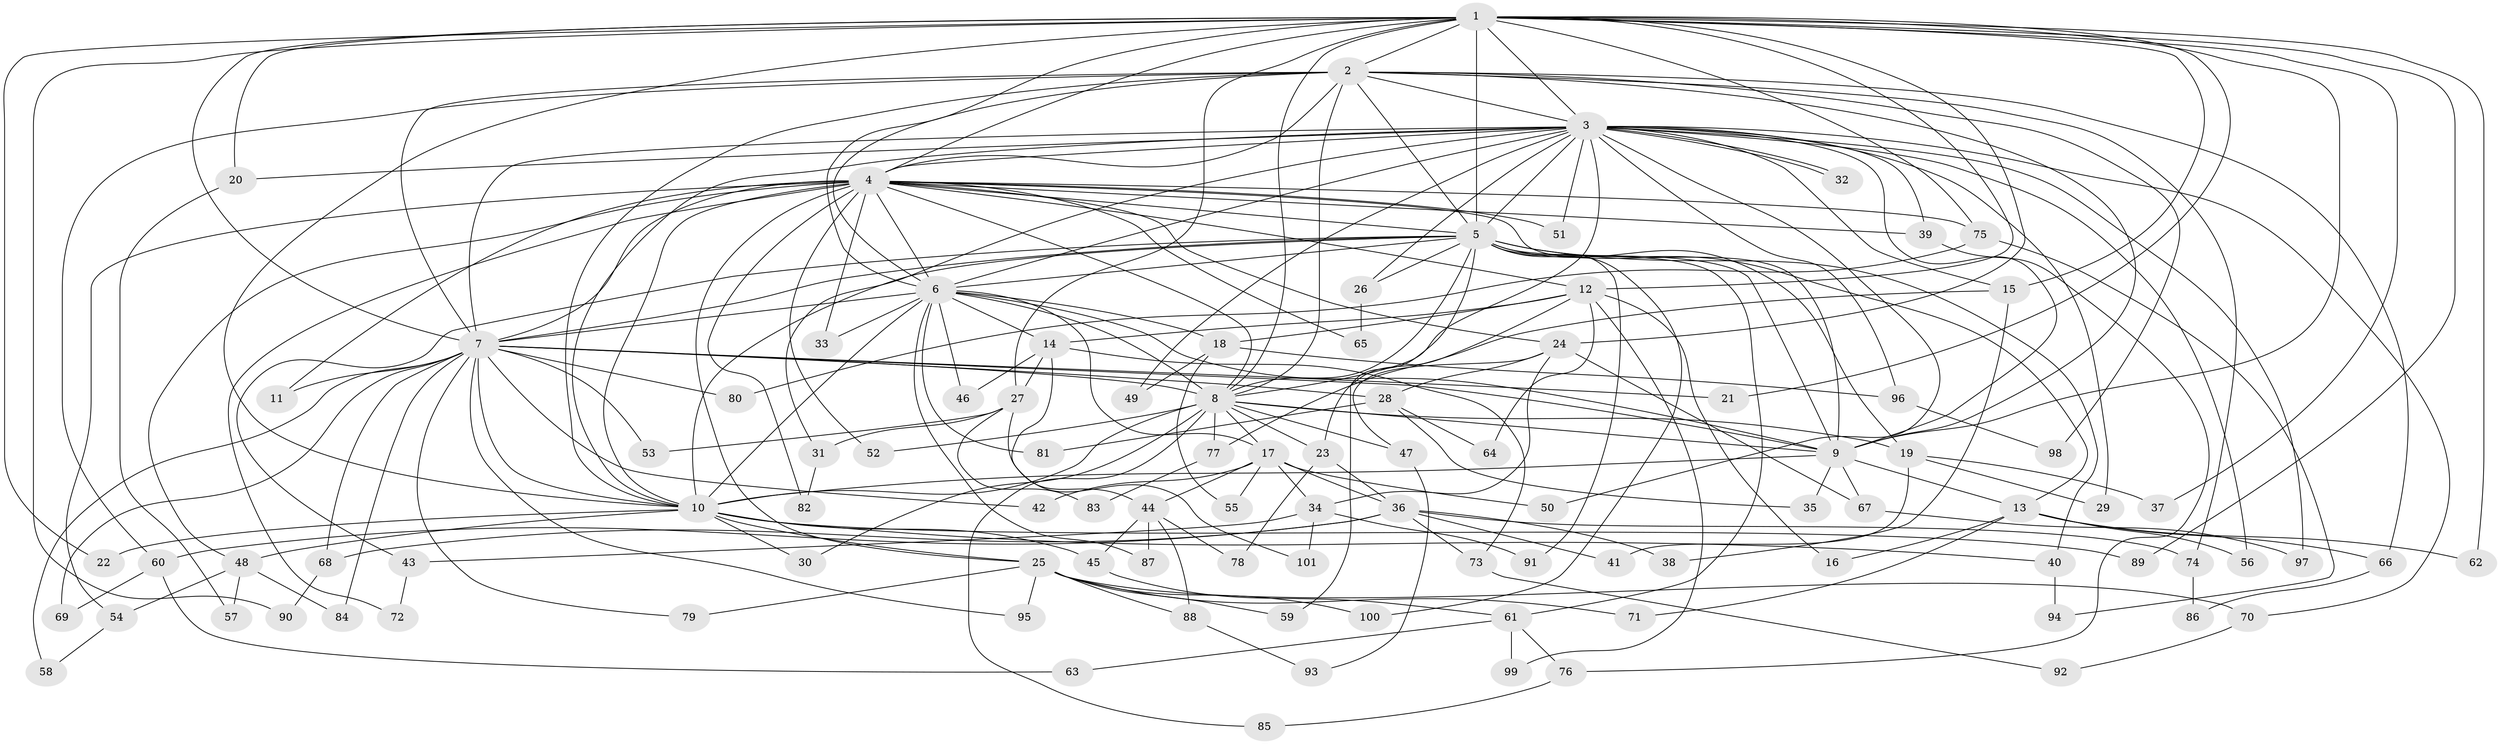 // coarse degree distribution, {15: 0.024390243902439025, 13: 0.024390243902439025, 18: 0.024390243902439025, 5: 0.12195121951219512, 7: 0.04878048780487805, 8: 0.07317073170731707, 14: 0.04878048780487805, 3: 0.34146341463414637, 2: 0.07317073170731707, 6: 0.04878048780487805, 17: 0.024390243902439025, 1: 0.024390243902439025, 4: 0.0975609756097561, 9: 0.024390243902439025}
// Generated by graph-tools (version 1.1) at 2025/36/03/04/25 23:36:22]
// undirected, 101 vertices, 227 edges
graph export_dot {
  node [color=gray90,style=filled];
  1;
  2;
  3;
  4;
  5;
  6;
  7;
  8;
  9;
  10;
  11;
  12;
  13;
  14;
  15;
  16;
  17;
  18;
  19;
  20;
  21;
  22;
  23;
  24;
  25;
  26;
  27;
  28;
  29;
  30;
  31;
  32;
  33;
  34;
  35;
  36;
  37;
  38;
  39;
  40;
  41;
  42;
  43;
  44;
  45;
  46;
  47;
  48;
  49;
  50;
  51;
  52;
  53;
  54;
  55;
  56;
  57;
  58;
  59;
  60;
  61;
  62;
  63;
  64;
  65;
  66;
  67;
  68;
  69;
  70;
  71;
  72;
  73;
  74;
  75;
  76;
  77;
  78;
  79;
  80;
  81;
  82;
  83;
  84;
  85;
  86;
  87;
  88;
  89;
  90;
  91;
  92;
  93;
  94;
  95;
  96;
  97;
  98;
  99;
  100;
  101;
  1 -- 2;
  1 -- 3;
  1 -- 4;
  1 -- 5;
  1 -- 6;
  1 -- 7;
  1 -- 8;
  1 -- 9;
  1 -- 10;
  1 -- 12;
  1 -- 15;
  1 -- 20;
  1 -- 21;
  1 -- 22;
  1 -- 24;
  1 -- 27;
  1 -- 37;
  1 -- 62;
  1 -- 75;
  1 -- 89;
  1 -- 90;
  2 -- 3;
  2 -- 4;
  2 -- 5;
  2 -- 6;
  2 -- 7;
  2 -- 8;
  2 -- 9;
  2 -- 10;
  2 -- 60;
  2 -- 66;
  2 -- 74;
  2 -- 98;
  3 -- 4;
  3 -- 5;
  3 -- 6;
  3 -- 7;
  3 -- 8;
  3 -- 9;
  3 -- 10;
  3 -- 15;
  3 -- 20;
  3 -- 26;
  3 -- 29;
  3 -- 31;
  3 -- 32;
  3 -- 32;
  3 -- 39;
  3 -- 49;
  3 -- 50;
  3 -- 51;
  3 -- 56;
  3 -- 70;
  3 -- 96;
  3 -- 97;
  4 -- 5;
  4 -- 6;
  4 -- 7;
  4 -- 8;
  4 -- 9;
  4 -- 10;
  4 -- 11;
  4 -- 12;
  4 -- 24;
  4 -- 25;
  4 -- 33;
  4 -- 39;
  4 -- 48;
  4 -- 51;
  4 -- 52;
  4 -- 54;
  4 -- 65;
  4 -- 72;
  4 -- 75;
  4 -- 82;
  5 -- 6;
  5 -- 7;
  5 -- 8;
  5 -- 9;
  5 -- 10;
  5 -- 13;
  5 -- 19;
  5 -- 26;
  5 -- 40;
  5 -- 43;
  5 -- 59;
  5 -- 61;
  5 -- 91;
  5 -- 100;
  6 -- 7;
  6 -- 8;
  6 -- 9;
  6 -- 10;
  6 -- 14;
  6 -- 17;
  6 -- 18;
  6 -- 33;
  6 -- 46;
  6 -- 81;
  6 -- 87;
  7 -- 8;
  7 -- 9;
  7 -- 10;
  7 -- 11;
  7 -- 21;
  7 -- 28;
  7 -- 42;
  7 -- 53;
  7 -- 58;
  7 -- 68;
  7 -- 69;
  7 -- 79;
  7 -- 80;
  7 -- 84;
  7 -- 95;
  8 -- 9;
  8 -- 10;
  8 -- 17;
  8 -- 19;
  8 -- 23;
  8 -- 30;
  8 -- 47;
  8 -- 52;
  8 -- 77;
  8 -- 85;
  9 -- 10;
  9 -- 13;
  9 -- 35;
  9 -- 67;
  10 -- 22;
  10 -- 25;
  10 -- 30;
  10 -- 40;
  10 -- 45;
  10 -- 48;
  10 -- 89;
  12 -- 14;
  12 -- 16;
  12 -- 18;
  12 -- 23;
  12 -- 64;
  12 -- 99;
  13 -- 16;
  13 -- 56;
  13 -- 62;
  13 -- 66;
  13 -- 71;
  14 -- 27;
  14 -- 44;
  14 -- 46;
  14 -- 73;
  15 -- 38;
  15 -- 77;
  17 -- 34;
  17 -- 36;
  17 -- 42;
  17 -- 44;
  17 -- 50;
  17 -- 55;
  18 -- 49;
  18 -- 55;
  18 -- 96;
  19 -- 29;
  19 -- 37;
  19 -- 41;
  20 -- 57;
  23 -- 36;
  23 -- 78;
  24 -- 28;
  24 -- 34;
  24 -- 47;
  24 -- 67;
  25 -- 59;
  25 -- 70;
  25 -- 71;
  25 -- 79;
  25 -- 88;
  25 -- 95;
  25 -- 100;
  26 -- 65;
  27 -- 31;
  27 -- 53;
  27 -- 83;
  27 -- 101;
  28 -- 35;
  28 -- 64;
  28 -- 81;
  31 -- 82;
  34 -- 43;
  34 -- 91;
  34 -- 101;
  36 -- 38;
  36 -- 41;
  36 -- 60;
  36 -- 68;
  36 -- 73;
  36 -- 74;
  39 -- 76;
  40 -- 94;
  43 -- 72;
  44 -- 45;
  44 -- 78;
  44 -- 87;
  44 -- 88;
  45 -- 61;
  47 -- 93;
  48 -- 54;
  48 -- 57;
  48 -- 84;
  54 -- 58;
  60 -- 63;
  60 -- 69;
  61 -- 63;
  61 -- 76;
  61 -- 99;
  66 -- 86;
  67 -- 97;
  68 -- 90;
  70 -- 92;
  73 -- 92;
  74 -- 86;
  75 -- 80;
  75 -- 94;
  76 -- 85;
  77 -- 83;
  88 -- 93;
  96 -- 98;
}
